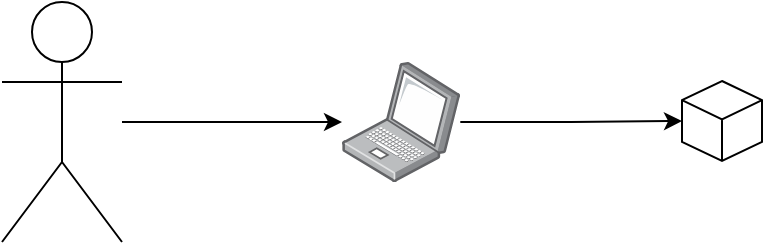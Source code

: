 <mxfile version="22.1.3" type="device" pages="3">
  <diagram name="Develop" id="GNaRThMQ5NB1IpRhnUrt">
    <mxGraphModel dx="1390" dy="754" grid="1" gridSize="10" guides="1" tooltips="1" connect="1" arrows="1" fold="1" page="0" pageScale="1" pageWidth="850" pageHeight="1100" math="0" shadow="0">
      <root>
        <mxCell id="0" />
        <mxCell id="1" parent="0" />
        <mxCell id="TjJD6bJZFvM2q3kIEF1V-4" style="edgeStyle=orthogonalEdgeStyle;rounded=0;orthogonalLoop=1;jettySize=auto;html=1;" parent="1" source="TjJD6bJZFvM2q3kIEF1V-1" target="TjJD6bJZFvM2q3kIEF1V-2" edge="1">
          <mxGeometry relative="1" as="geometry" />
        </mxCell>
        <mxCell id="TjJD6bJZFvM2q3kIEF1V-1" value="" style="shape=umlActor;verticalLabelPosition=bottom;verticalAlign=top;html=1;outlineConnect=0;" parent="1" vertex="1">
          <mxGeometry x="240" y="320" width="60" height="120" as="geometry" />
        </mxCell>
        <mxCell id="G_zXtGa2hPGgW89lP51s-8" style="edgeStyle=orthogonalEdgeStyle;rounded=0;orthogonalLoop=1;jettySize=auto;html=1;" parent="1" source="TjJD6bJZFvM2q3kIEF1V-2" target="G_zXtGa2hPGgW89lP51s-7" edge="1">
          <mxGeometry relative="1" as="geometry" />
        </mxCell>
        <mxCell id="TjJD6bJZFvM2q3kIEF1V-2" value="" style="image;points=[];aspect=fixed;html=1;align=center;shadow=0;dashed=0;image=img/lib/allied_telesis/computer_and_terminals/Laptop.svg;" parent="1" vertex="1">
          <mxGeometry x="410" y="350" width="59.15" height="60" as="geometry" />
        </mxCell>
        <mxCell id="G_zXtGa2hPGgW89lP51s-7" value="" style="html=1;whiteSpace=wrap;shape=isoCube2;backgroundOutline=1;isoAngle=15;" parent="1" vertex="1">
          <mxGeometry x="580" y="359.5" width="40" height="40" as="geometry" />
        </mxCell>
      </root>
    </mxGraphModel>
  </diagram>
  <diagram id="X0PjQU-_LWg1SRjB6sQD" name="Throw">
    <mxGraphModel dx="1390" dy="754" grid="1" gridSize="10" guides="1" tooltips="1" connect="1" arrows="1" fold="1" page="0" pageScale="1" pageWidth="850" pageHeight="1100" math="0" shadow="0">
      <root>
        <mxCell id="0" />
        <mxCell id="1" parent="0" />
        <mxCell id="VnjsN2TaGn7qTxvcCZbW-1" value="" style="shape=umlActor;verticalLabelPosition=bottom;verticalAlign=top;html=1;outlineConnect=0;" parent="1" vertex="1">
          <mxGeometry x="160" y="160" width="60" height="120" as="geometry" />
        </mxCell>
        <mxCell id="YUyb9nIrQKibDql40Q1n-1" value="" style="shape=umlActor;verticalLabelPosition=bottom;verticalAlign=top;html=1;outlineConnect=0;" parent="1" vertex="1">
          <mxGeometry x="460" y="160" width="60" height="120" as="geometry" />
        </mxCell>
        <mxCell id="F_yoKRHyRep_HSLUWXmq-2" style="edgeStyle=orthogonalEdgeStyle;orthogonalLoop=1;jettySize=auto;html=1;exitX=1;exitY=0.5;exitDx=0;exitDy=0;exitPerimeter=0;strokeColor=default;curved=1;" parent="1" source="a2_HF-kKVzD-0Dp6RDgf-1" edge="1">
          <mxGeometry relative="1" as="geometry">
            <mxPoint x="490" y="150" as="targetPoint" />
          </mxGeometry>
        </mxCell>
        <mxCell id="a2_HF-kKVzD-0Dp6RDgf-1" value="" style="html=1;whiteSpace=wrap;shape=isoCube2;backgroundOutline=1;isoAngle=15;" parent="1" vertex="1">
          <mxGeometry x="320" y="40" width="40" height="40" as="geometry" />
        </mxCell>
        <mxCell id="a2_HF-kKVzD-0Dp6RDgf-2" value="" style="endArrow=none;html=1;rounded=0;strokeWidth=5;" parent="1" edge="1">
          <mxGeometry width="50" height="50" relative="1" as="geometry">
            <mxPoint x="340" y="280" as="sourcePoint" />
            <mxPoint x="340" y="120" as="targetPoint" />
          </mxGeometry>
        </mxCell>
        <mxCell id="F_yoKRHyRep_HSLUWXmq-1" style="edgeStyle=orthogonalEdgeStyle;orthogonalLoop=1;jettySize=auto;html=1;entryX=0;entryY=0.5;entryDx=0;entryDy=0;entryPerimeter=0;curved=1;endArrow=none;endFill=0;" parent="1" target="a2_HF-kKVzD-0Dp6RDgf-1" edge="1">
          <mxGeometry relative="1" as="geometry">
            <mxPoint x="190" y="150" as="sourcePoint" />
            <Array as="points">
              <mxPoint x="190" y="60" />
            </Array>
          </mxGeometry>
        </mxCell>
      </root>
    </mxGraphModel>
  </diagram>
  <diagram id="4K5ACqmgkFxHlkrQ3T-w" name="Operate">
    <mxGraphModel dx="1390" dy="754" grid="1" gridSize="10" guides="1" tooltips="1" connect="1" arrows="1" fold="1" page="0" pageScale="1" pageWidth="850" pageHeight="1100" math="0" shadow="0">
      <root>
        <mxCell id="0" />
        <mxCell id="1" parent="0" />
        <mxCell id="WTUYWFF1gZxxWNsioCb_-3" style="edgeStyle=orthogonalEdgeStyle;rounded=0;orthogonalLoop=1;jettySize=auto;html=1;" parent="1" source="FRF13L9aLLdwQLOT5MtO-1" target="paRplozlEAwpVE1vW8y_-1" edge="1">
          <mxGeometry relative="1" as="geometry" />
        </mxCell>
        <mxCell id="FRF13L9aLLdwQLOT5MtO-1" value="" style="shape=umlActor;verticalLabelPosition=bottom;verticalAlign=top;html=1;outlineConnect=0;" parent="1" vertex="1">
          <mxGeometry x="240" y="320" width="60" height="120" as="geometry" />
        </mxCell>
        <mxCell id="WTUYWFF1gZxxWNsioCb_-4" style="edgeStyle=orthogonalEdgeStyle;orthogonalLoop=1;jettySize=auto;html=1;rounded=1;" parent="1" source="paRplozlEAwpVE1vW8y_-1" target="WTUYWFF1gZxxWNsioCb_-1" edge="1">
          <mxGeometry relative="1" as="geometry" />
        </mxCell>
        <mxCell id="WTUYWFF1gZxxWNsioCb_-5" style="edgeStyle=orthogonalEdgeStyle;rounded=1;orthogonalLoop=1;jettySize=auto;html=1;" parent="1" source="paRplozlEAwpVE1vW8y_-1" target="WTUYWFF1gZxxWNsioCb_-2" edge="1">
          <mxGeometry relative="1" as="geometry" />
        </mxCell>
        <mxCell id="paRplozlEAwpVE1vW8y_-1" value="" style="html=1;whiteSpace=wrap;shape=isoCube2;backgroundOutline=1;isoAngle=15;" parent="1" vertex="1">
          <mxGeometry x="400" y="360" width="40" height="40" as="geometry" />
        </mxCell>
        <mxCell id="WTUYWFF1gZxxWNsioCb_-1" value="" style="image;points=[];aspect=fixed;html=1;align=center;shadow=0;dashed=0;image=img/lib/allied_telesis/computer_and_terminals/Server_Desktop.svg;" parent="1" vertex="1">
          <mxGeometry x="550" y="306" width="42.6" height="54" as="geometry" />
        </mxCell>
        <mxCell id="WTUYWFF1gZxxWNsioCb_-2" value="" style="image;points=[];aspect=fixed;html=1;align=center;shadow=0;dashed=0;image=img/lib/allied_telesis/computer_and_terminals/Server_Desktop.svg;" parent="1" vertex="1">
          <mxGeometry x="550" y="386" width="42.6" height="54" as="geometry" />
        </mxCell>
      </root>
    </mxGraphModel>
  </diagram>
</mxfile>
